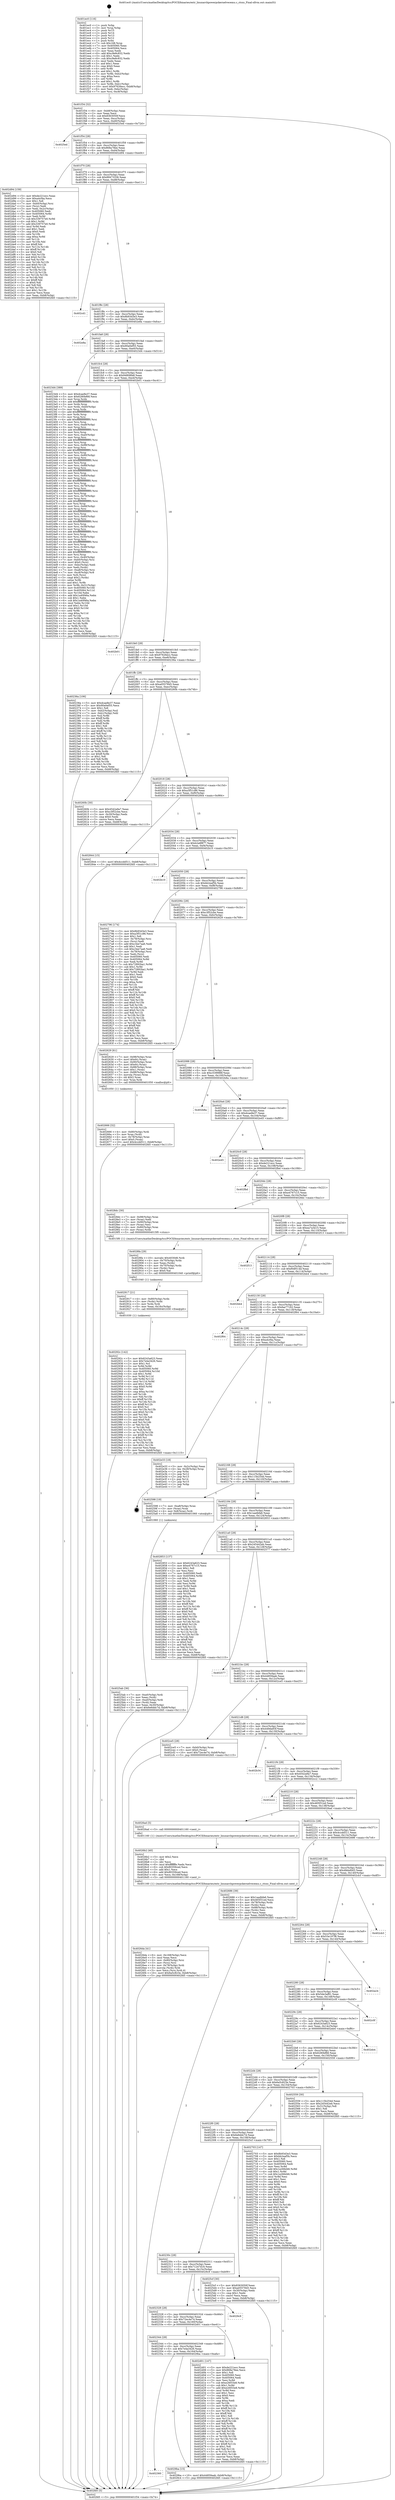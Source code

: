 digraph "0x401ec0" {
  label = "0x401ec0 (/mnt/c/Users/mathe/Desktop/tcc/POCII/binaries/extr_linuxarchpowerpckernelvecemu.c_ctsxs_Final-ollvm.out::main(0))"
  labelloc = "t"
  node[shape=record]

  Entry [label="",width=0.3,height=0.3,shape=circle,fillcolor=black,style=filled]
  "0x401f34" [label="{
     0x401f34 [32]\l
     | [instrs]\l
     &nbsp;&nbsp;0x401f34 \<+6\>: mov -0xb8(%rbp),%eax\l
     &nbsp;&nbsp;0x401f3a \<+2\>: mov %eax,%ecx\l
     &nbsp;&nbsp;0x401f3c \<+6\>: sub $0x8363050f,%ecx\l
     &nbsp;&nbsp;0x401f42 \<+6\>: mov %eax,-0xcc(%rbp)\l
     &nbsp;&nbsp;0x401f48 \<+6\>: mov %ecx,-0xd0(%rbp)\l
     &nbsp;&nbsp;0x401f4e \<+6\>: je 00000000004025ed \<main+0x72d\>\l
  }"]
  "0x4025ed" [label="{
     0x4025ed\l
  }", style=dashed]
  "0x401f54" [label="{
     0x401f54 [28]\l
     | [instrs]\l
     &nbsp;&nbsp;0x401f54 \<+5\>: jmp 0000000000401f59 \<main+0x99\>\l
     &nbsp;&nbsp;0x401f59 \<+6\>: mov -0xcc(%rbp),%eax\l
     &nbsp;&nbsp;0x401f5f \<+5\>: sub $0x868a78ee,%eax\l
     &nbsp;&nbsp;0x401f64 \<+6\>: mov %eax,-0xd4(%rbp)\l
     &nbsp;&nbsp;0x401f6a \<+6\>: je 0000000000402d94 \<main+0xed4\>\l
  }"]
  Exit [label="",width=0.3,height=0.3,shape=circle,fillcolor=black,style=filled,peripheries=2]
  "0x402d94" [label="{
     0x402d94 [159]\l
     | [instrs]\l
     &nbsp;&nbsp;0x402d94 \<+5\>: mov $0xde221ecc,%eax\l
     &nbsp;&nbsp;0x402d99 \<+5\>: mov $0xa4cf4a,%ecx\l
     &nbsp;&nbsp;0x402d9e \<+2\>: mov $0x1,%dl\l
     &nbsp;&nbsp;0x402da0 \<+7\>: mov -0xb0(%rbp),%rsi\l
     &nbsp;&nbsp;0x402da7 \<+2\>: mov (%rsi),%edi\l
     &nbsp;&nbsp;0x402da9 \<+3\>: mov %edi,-0x2c(%rbp)\l
     &nbsp;&nbsp;0x402dac \<+7\>: mov 0x405060,%edi\l
     &nbsp;&nbsp;0x402db3 \<+8\>: mov 0x405064,%r8d\l
     &nbsp;&nbsp;0x402dbb \<+3\>: mov %edi,%r9d\l
     &nbsp;&nbsp;0x402dbe \<+7\>: sub $0x339757e0,%r9d\l
     &nbsp;&nbsp;0x402dc5 \<+4\>: sub $0x1,%r9d\l
     &nbsp;&nbsp;0x402dc9 \<+7\>: add $0x339757e0,%r9d\l
     &nbsp;&nbsp;0x402dd0 \<+4\>: imul %r9d,%edi\l
     &nbsp;&nbsp;0x402dd4 \<+3\>: and $0x1,%edi\l
     &nbsp;&nbsp;0x402dd7 \<+3\>: cmp $0x0,%edi\l
     &nbsp;&nbsp;0x402dda \<+4\>: sete %r10b\l
     &nbsp;&nbsp;0x402dde \<+4\>: cmp $0xa,%r8d\l
     &nbsp;&nbsp;0x402de2 \<+4\>: setl %r11b\l
     &nbsp;&nbsp;0x402de6 \<+3\>: mov %r10b,%bl\l
     &nbsp;&nbsp;0x402de9 \<+3\>: xor $0xff,%bl\l
     &nbsp;&nbsp;0x402dec \<+3\>: mov %r11b,%r14b\l
     &nbsp;&nbsp;0x402def \<+4\>: xor $0xff,%r14b\l
     &nbsp;&nbsp;0x402df3 \<+3\>: xor $0x0,%dl\l
     &nbsp;&nbsp;0x402df6 \<+3\>: mov %bl,%r15b\l
     &nbsp;&nbsp;0x402df9 \<+4\>: and $0x0,%r15b\l
     &nbsp;&nbsp;0x402dfd \<+3\>: and %dl,%r10b\l
     &nbsp;&nbsp;0x402e00 \<+3\>: mov %r14b,%r12b\l
     &nbsp;&nbsp;0x402e03 \<+4\>: and $0x0,%r12b\l
     &nbsp;&nbsp;0x402e07 \<+3\>: and %dl,%r11b\l
     &nbsp;&nbsp;0x402e0a \<+3\>: or %r10b,%r15b\l
     &nbsp;&nbsp;0x402e0d \<+3\>: or %r11b,%r12b\l
     &nbsp;&nbsp;0x402e10 \<+3\>: xor %r12b,%r15b\l
     &nbsp;&nbsp;0x402e13 \<+3\>: or %r14b,%bl\l
     &nbsp;&nbsp;0x402e16 \<+3\>: xor $0xff,%bl\l
     &nbsp;&nbsp;0x402e19 \<+3\>: or $0x0,%dl\l
     &nbsp;&nbsp;0x402e1c \<+2\>: and %dl,%bl\l
     &nbsp;&nbsp;0x402e1e \<+3\>: or %bl,%r15b\l
     &nbsp;&nbsp;0x402e21 \<+4\>: test $0x1,%r15b\l
     &nbsp;&nbsp;0x402e25 \<+3\>: cmovne %ecx,%eax\l
     &nbsp;&nbsp;0x402e28 \<+6\>: mov %eax,-0xb8(%rbp)\l
     &nbsp;&nbsp;0x402e2e \<+5\>: jmp 0000000000402fd5 \<main+0x1115\>\l
  }"]
  "0x401f70" [label="{
     0x401f70 [28]\l
     | [instrs]\l
     &nbsp;&nbsp;0x401f70 \<+5\>: jmp 0000000000401f75 \<main+0xb5\>\l
     &nbsp;&nbsp;0x401f75 \<+6\>: mov -0xcc(%rbp),%eax\l
     &nbsp;&nbsp;0x401f7b \<+5\>: sub $0x89473336,%eax\l
     &nbsp;&nbsp;0x401f80 \<+6\>: mov %eax,-0xd8(%rbp)\l
     &nbsp;&nbsp;0x401f86 \<+6\>: je 0000000000402cd1 \<main+0xe11\>\l
  }"]
  "0x402360" [label="{
     0x402360\l
  }", style=dashed]
  "0x402cd1" [label="{
     0x402cd1\l
  }", style=dashed]
  "0x401f8c" [label="{
     0x401f8c [28]\l
     | [instrs]\l
     &nbsp;&nbsp;0x401f8c \<+5\>: jmp 0000000000401f91 \<main+0xd1\>\l
     &nbsp;&nbsp;0x401f91 \<+6\>: mov -0xcc(%rbp),%eax\l
     &nbsp;&nbsp;0x401f97 \<+5\>: sub $0x8b93d3e3,%eax\l
     &nbsp;&nbsp;0x401f9c \<+6\>: mov %eax,-0xdc(%rbp)\l
     &nbsp;&nbsp;0x401fa2 \<+6\>: je 0000000000402e8a \<main+0xfca\>\l
  }"]
  "0x4029ba" [label="{
     0x4029ba [15]\l
     | [instrs]\l
     &nbsp;&nbsp;0x4029ba \<+10\>: movl $0x44859aab,-0xb8(%rbp)\l
     &nbsp;&nbsp;0x4029c4 \<+5\>: jmp 0000000000402fd5 \<main+0x1115\>\l
  }"]
  "0x402e8a" [label="{
     0x402e8a\l
  }", style=dashed]
  "0x401fa8" [label="{
     0x401fa8 [28]\l
     | [instrs]\l
     &nbsp;&nbsp;0x401fa8 \<+5\>: jmp 0000000000401fad \<main+0xed\>\l
     &nbsp;&nbsp;0x401fad \<+6\>: mov -0xcc(%rbp),%eax\l
     &nbsp;&nbsp;0x401fb3 \<+5\>: sub $0x90a0ef55,%eax\l
     &nbsp;&nbsp;0x401fb8 \<+6\>: mov %eax,-0xe0(%rbp)\l
     &nbsp;&nbsp;0x401fbe \<+6\>: je 00000000004023d4 \<main+0x514\>\l
  }"]
  "0x402344" [label="{
     0x402344 [28]\l
     | [instrs]\l
     &nbsp;&nbsp;0x402344 \<+5\>: jmp 0000000000402349 \<main+0x489\>\l
     &nbsp;&nbsp;0x402349 \<+6\>: mov -0xcc(%rbp),%eax\l
     &nbsp;&nbsp;0x40234f \<+5\>: sub $0x7e4a3426,%eax\l
     &nbsp;&nbsp;0x402354 \<+6\>: mov %eax,-0x164(%rbp)\l
     &nbsp;&nbsp;0x40235a \<+6\>: je 00000000004029ba \<main+0xafa\>\l
  }"]
  "0x4023d4" [label="{
     0x4023d4 [389]\l
     | [instrs]\l
     &nbsp;&nbsp;0x4023d4 \<+5\>: mov $0xdcae8e37,%eax\l
     &nbsp;&nbsp;0x4023d9 \<+5\>: mov $0x6280bf68,%ecx\l
     &nbsp;&nbsp;0x4023de \<+3\>: mov %rsp,%rdx\l
     &nbsp;&nbsp;0x4023e1 \<+4\>: add $0xfffffffffffffff0,%rdx\l
     &nbsp;&nbsp;0x4023e5 \<+3\>: mov %rdx,%rsp\l
     &nbsp;&nbsp;0x4023e8 \<+7\>: mov %rdx,-0xb0(%rbp)\l
     &nbsp;&nbsp;0x4023ef \<+3\>: mov %rsp,%rdx\l
     &nbsp;&nbsp;0x4023f2 \<+4\>: add $0xfffffffffffffff0,%rdx\l
     &nbsp;&nbsp;0x4023f6 \<+3\>: mov %rdx,%rsp\l
     &nbsp;&nbsp;0x4023f9 \<+3\>: mov %rsp,%rsi\l
     &nbsp;&nbsp;0x4023fc \<+4\>: add $0xfffffffffffffff0,%rsi\l
     &nbsp;&nbsp;0x402400 \<+3\>: mov %rsi,%rsp\l
     &nbsp;&nbsp;0x402403 \<+7\>: mov %rsi,-0xa8(%rbp)\l
     &nbsp;&nbsp;0x40240a \<+3\>: mov %rsp,%rsi\l
     &nbsp;&nbsp;0x40240d \<+4\>: add $0xfffffffffffffff0,%rsi\l
     &nbsp;&nbsp;0x402411 \<+3\>: mov %rsi,%rsp\l
     &nbsp;&nbsp;0x402414 \<+7\>: mov %rsi,-0xa0(%rbp)\l
     &nbsp;&nbsp;0x40241b \<+3\>: mov %rsp,%rsi\l
     &nbsp;&nbsp;0x40241e \<+4\>: add $0xfffffffffffffff0,%rsi\l
     &nbsp;&nbsp;0x402422 \<+3\>: mov %rsi,%rsp\l
     &nbsp;&nbsp;0x402425 \<+7\>: mov %rsi,-0x98(%rbp)\l
     &nbsp;&nbsp;0x40242c \<+3\>: mov %rsp,%rsi\l
     &nbsp;&nbsp;0x40242f \<+4\>: add $0xfffffffffffffff0,%rsi\l
     &nbsp;&nbsp;0x402433 \<+3\>: mov %rsi,%rsp\l
     &nbsp;&nbsp;0x402436 \<+7\>: mov %rsi,-0x90(%rbp)\l
     &nbsp;&nbsp;0x40243d \<+3\>: mov %rsp,%rsi\l
     &nbsp;&nbsp;0x402440 \<+4\>: add $0xfffffffffffffff0,%rsi\l
     &nbsp;&nbsp;0x402444 \<+3\>: mov %rsi,%rsp\l
     &nbsp;&nbsp;0x402447 \<+7\>: mov %rsi,-0x88(%rbp)\l
     &nbsp;&nbsp;0x40244e \<+3\>: mov %rsp,%rsi\l
     &nbsp;&nbsp;0x402451 \<+4\>: add $0xfffffffffffffff0,%rsi\l
     &nbsp;&nbsp;0x402455 \<+3\>: mov %rsi,%rsp\l
     &nbsp;&nbsp;0x402458 \<+4\>: mov %rsi,-0x80(%rbp)\l
     &nbsp;&nbsp;0x40245c \<+3\>: mov %rsp,%rsi\l
     &nbsp;&nbsp;0x40245f \<+4\>: add $0xfffffffffffffff0,%rsi\l
     &nbsp;&nbsp;0x402463 \<+3\>: mov %rsi,%rsp\l
     &nbsp;&nbsp;0x402466 \<+4\>: mov %rsi,-0x78(%rbp)\l
     &nbsp;&nbsp;0x40246a \<+3\>: mov %rsp,%rsi\l
     &nbsp;&nbsp;0x40246d \<+4\>: add $0xfffffffffffffff0,%rsi\l
     &nbsp;&nbsp;0x402471 \<+3\>: mov %rsi,%rsp\l
     &nbsp;&nbsp;0x402474 \<+4\>: mov %rsi,-0x70(%rbp)\l
     &nbsp;&nbsp;0x402478 \<+3\>: mov %rsp,%rsi\l
     &nbsp;&nbsp;0x40247b \<+4\>: add $0xfffffffffffffff0,%rsi\l
     &nbsp;&nbsp;0x40247f \<+3\>: mov %rsi,%rsp\l
     &nbsp;&nbsp;0x402482 \<+4\>: mov %rsi,-0x68(%rbp)\l
     &nbsp;&nbsp;0x402486 \<+3\>: mov %rsp,%rsi\l
     &nbsp;&nbsp;0x402489 \<+4\>: add $0xfffffffffffffff0,%rsi\l
     &nbsp;&nbsp;0x40248d \<+3\>: mov %rsi,%rsp\l
     &nbsp;&nbsp;0x402490 \<+4\>: mov %rsi,-0x60(%rbp)\l
     &nbsp;&nbsp;0x402494 \<+3\>: mov %rsp,%rsi\l
     &nbsp;&nbsp;0x402497 \<+4\>: add $0xfffffffffffffff0,%rsi\l
     &nbsp;&nbsp;0x40249b \<+3\>: mov %rsi,%rsp\l
     &nbsp;&nbsp;0x40249e \<+4\>: mov %rsi,-0x58(%rbp)\l
     &nbsp;&nbsp;0x4024a2 \<+3\>: mov %rsp,%rsi\l
     &nbsp;&nbsp;0x4024a5 \<+4\>: add $0xfffffffffffffff0,%rsi\l
     &nbsp;&nbsp;0x4024a9 \<+3\>: mov %rsi,%rsp\l
     &nbsp;&nbsp;0x4024ac \<+4\>: mov %rsi,-0x50(%rbp)\l
     &nbsp;&nbsp;0x4024b0 \<+3\>: mov %rsp,%rsi\l
     &nbsp;&nbsp;0x4024b3 \<+4\>: add $0xfffffffffffffff0,%rsi\l
     &nbsp;&nbsp;0x4024b7 \<+3\>: mov %rsi,%rsp\l
     &nbsp;&nbsp;0x4024ba \<+4\>: mov %rsi,-0x48(%rbp)\l
     &nbsp;&nbsp;0x4024be \<+3\>: mov %rsp,%rsi\l
     &nbsp;&nbsp;0x4024c1 \<+4\>: add $0xfffffffffffffff0,%rsi\l
     &nbsp;&nbsp;0x4024c5 \<+3\>: mov %rsi,%rsp\l
     &nbsp;&nbsp;0x4024c8 \<+4\>: mov %rsi,-0x40(%rbp)\l
     &nbsp;&nbsp;0x4024cc \<+7\>: mov -0xb0(%rbp),%rsi\l
     &nbsp;&nbsp;0x4024d3 \<+6\>: movl $0x0,(%rsi)\l
     &nbsp;&nbsp;0x4024d9 \<+6\>: mov -0xbc(%rbp),%edi\l
     &nbsp;&nbsp;0x4024df \<+2\>: mov %edi,(%rdx)\l
     &nbsp;&nbsp;0x4024e1 \<+7\>: mov -0xa8(%rbp),%rsi\l
     &nbsp;&nbsp;0x4024e8 \<+7\>: mov -0xc8(%rbp),%r8\l
     &nbsp;&nbsp;0x4024ef \<+3\>: mov %r8,(%rsi)\l
     &nbsp;&nbsp;0x4024f2 \<+3\>: cmpl $0x2,(%rdx)\l
     &nbsp;&nbsp;0x4024f5 \<+4\>: setne %r9b\l
     &nbsp;&nbsp;0x4024f9 \<+4\>: and $0x1,%r9b\l
     &nbsp;&nbsp;0x4024fd \<+4\>: mov %r9b,-0x31(%rbp)\l
     &nbsp;&nbsp;0x402501 \<+8\>: mov 0x405060,%r10d\l
     &nbsp;&nbsp;0x402509 \<+8\>: mov 0x405064,%r11d\l
     &nbsp;&nbsp;0x402511 \<+3\>: mov %r10d,%ebx\l
     &nbsp;&nbsp;0x402514 \<+6\>: add $0x1a40f46a,%ebx\l
     &nbsp;&nbsp;0x40251a \<+3\>: sub $0x1,%ebx\l
     &nbsp;&nbsp;0x40251d \<+6\>: sub $0x1a40f46a,%ebx\l
     &nbsp;&nbsp;0x402523 \<+4\>: imul %ebx,%r10d\l
     &nbsp;&nbsp;0x402527 \<+4\>: and $0x1,%r10d\l
     &nbsp;&nbsp;0x40252b \<+4\>: cmp $0x0,%r10d\l
     &nbsp;&nbsp;0x40252f \<+4\>: sete %r9b\l
     &nbsp;&nbsp;0x402533 \<+4\>: cmp $0xa,%r11d\l
     &nbsp;&nbsp;0x402537 \<+4\>: setl %r14b\l
     &nbsp;&nbsp;0x40253b \<+3\>: mov %r9b,%r15b\l
     &nbsp;&nbsp;0x40253e \<+3\>: and %r14b,%r15b\l
     &nbsp;&nbsp;0x402541 \<+3\>: xor %r14b,%r9b\l
     &nbsp;&nbsp;0x402544 \<+3\>: or %r9b,%r15b\l
     &nbsp;&nbsp;0x402547 \<+4\>: test $0x1,%r15b\l
     &nbsp;&nbsp;0x40254b \<+3\>: cmovne %ecx,%eax\l
     &nbsp;&nbsp;0x40254e \<+6\>: mov %eax,-0xb8(%rbp)\l
     &nbsp;&nbsp;0x402554 \<+5\>: jmp 0000000000402fd5 \<main+0x1115\>\l
  }"]
  "0x401fc4" [label="{
     0x401fc4 [28]\l
     | [instrs]\l
     &nbsp;&nbsp;0x401fc4 \<+5\>: jmp 0000000000401fc9 \<main+0x109\>\l
     &nbsp;&nbsp;0x401fc9 \<+6\>: mov -0xcc(%rbp),%eax\l
     &nbsp;&nbsp;0x401fcf \<+5\>: sub $0x94808fa8,%eax\l
     &nbsp;&nbsp;0x401fd4 \<+6\>: mov %eax,-0xe4(%rbp)\l
     &nbsp;&nbsp;0x401fda \<+6\>: je 0000000000402b01 \<main+0xc41\>\l
  }"]
  "0x402d01" [label="{
     0x402d01 [147]\l
     | [instrs]\l
     &nbsp;&nbsp;0x402d01 \<+5\>: mov $0xde221ecc,%eax\l
     &nbsp;&nbsp;0x402d06 \<+5\>: mov $0x868a78ee,%ecx\l
     &nbsp;&nbsp;0x402d0b \<+2\>: mov $0x1,%dl\l
     &nbsp;&nbsp;0x402d0d \<+7\>: mov 0x405060,%esi\l
     &nbsp;&nbsp;0x402d14 \<+7\>: mov 0x405064,%edi\l
     &nbsp;&nbsp;0x402d1b \<+3\>: mov %esi,%r8d\l
     &nbsp;&nbsp;0x402d1e \<+7\>: sub $0xe26f33e8,%r8d\l
     &nbsp;&nbsp;0x402d25 \<+4\>: sub $0x1,%r8d\l
     &nbsp;&nbsp;0x402d29 \<+7\>: add $0xe26f33e8,%r8d\l
     &nbsp;&nbsp;0x402d30 \<+4\>: imul %r8d,%esi\l
     &nbsp;&nbsp;0x402d34 \<+3\>: and $0x1,%esi\l
     &nbsp;&nbsp;0x402d37 \<+3\>: cmp $0x0,%esi\l
     &nbsp;&nbsp;0x402d3a \<+4\>: sete %r9b\l
     &nbsp;&nbsp;0x402d3e \<+3\>: cmp $0xa,%edi\l
     &nbsp;&nbsp;0x402d41 \<+4\>: setl %r10b\l
     &nbsp;&nbsp;0x402d45 \<+3\>: mov %r9b,%r11b\l
     &nbsp;&nbsp;0x402d48 \<+4\>: xor $0xff,%r11b\l
     &nbsp;&nbsp;0x402d4c \<+3\>: mov %r10b,%bl\l
     &nbsp;&nbsp;0x402d4f \<+3\>: xor $0xff,%bl\l
     &nbsp;&nbsp;0x402d52 \<+3\>: xor $0x1,%dl\l
     &nbsp;&nbsp;0x402d55 \<+3\>: mov %r11b,%r14b\l
     &nbsp;&nbsp;0x402d58 \<+4\>: and $0xff,%r14b\l
     &nbsp;&nbsp;0x402d5c \<+3\>: and %dl,%r9b\l
     &nbsp;&nbsp;0x402d5f \<+3\>: mov %bl,%r15b\l
     &nbsp;&nbsp;0x402d62 \<+4\>: and $0xff,%r15b\l
     &nbsp;&nbsp;0x402d66 \<+3\>: and %dl,%r10b\l
     &nbsp;&nbsp;0x402d69 \<+3\>: or %r9b,%r14b\l
     &nbsp;&nbsp;0x402d6c \<+3\>: or %r10b,%r15b\l
     &nbsp;&nbsp;0x402d6f \<+3\>: xor %r15b,%r14b\l
     &nbsp;&nbsp;0x402d72 \<+3\>: or %bl,%r11b\l
     &nbsp;&nbsp;0x402d75 \<+4\>: xor $0xff,%r11b\l
     &nbsp;&nbsp;0x402d79 \<+3\>: or $0x1,%dl\l
     &nbsp;&nbsp;0x402d7c \<+3\>: and %dl,%r11b\l
     &nbsp;&nbsp;0x402d7f \<+3\>: or %r11b,%r14b\l
     &nbsp;&nbsp;0x402d82 \<+4\>: test $0x1,%r14b\l
     &nbsp;&nbsp;0x402d86 \<+3\>: cmovne %ecx,%eax\l
     &nbsp;&nbsp;0x402d89 \<+6\>: mov %eax,-0xb8(%rbp)\l
     &nbsp;&nbsp;0x402d8f \<+5\>: jmp 0000000000402fd5 \<main+0x1115\>\l
  }"]
  "0x402b01" [label="{
     0x402b01\l
  }", style=dashed]
  "0x401fe0" [label="{
     0x401fe0 [28]\l
     | [instrs]\l
     &nbsp;&nbsp;0x401fe0 \<+5\>: jmp 0000000000401fe5 \<main+0x125\>\l
     &nbsp;&nbsp;0x401fe5 \<+6\>: mov -0xcc(%rbp),%eax\l
     &nbsp;&nbsp;0x401feb \<+5\>: sub $0x97626ecc,%eax\l
     &nbsp;&nbsp;0x401ff0 \<+6\>: mov %eax,-0xe8(%rbp)\l
     &nbsp;&nbsp;0x401ff6 \<+6\>: je 000000000040236a \<main+0x4aa\>\l
  }"]
  "0x402328" [label="{
     0x402328 [28]\l
     | [instrs]\l
     &nbsp;&nbsp;0x402328 \<+5\>: jmp 000000000040232d \<main+0x46d\>\l
     &nbsp;&nbsp;0x40232d \<+6\>: mov -0xcc(%rbp),%eax\l
     &nbsp;&nbsp;0x402333 \<+5\>: sub $0x72ec4e74,%eax\l
     &nbsp;&nbsp;0x402338 \<+6\>: mov %eax,-0x160(%rbp)\l
     &nbsp;&nbsp;0x40233e \<+6\>: je 0000000000402d01 \<main+0xe41\>\l
  }"]
  "0x40236a" [label="{
     0x40236a [106]\l
     | [instrs]\l
     &nbsp;&nbsp;0x40236a \<+5\>: mov $0xdcae8e37,%eax\l
     &nbsp;&nbsp;0x40236f \<+5\>: mov $0x90a0ef55,%ecx\l
     &nbsp;&nbsp;0x402374 \<+2\>: mov $0x1,%dl\l
     &nbsp;&nbsp;0x402376 \<+7\>: mov -0xb2(%rbp),%sil\l
     &nbsp;&nbsp;0x40237d \<+7\>: mov -0xb1(%rbp),%dil\l
     &nbsp;&nbsp;0x402384 \<+3\>: mov %sil,%r8b\l
     &nbsp;&nbsp;0x402387 \<+4\>: xor $0xff,%r8b\l
     &nbsp;&nbsp;0x40238b \<+3\>: mov %dil,%r9b\l
     &nbsp;&nbsp;0x40238e \<+4\>: xor $0xff,%r9b\l
     &nbsp;&nbsp;0x402392 \<+3\>: xor $0x1,%dl\l
     &nbsp;&nbsp;0x402395 \<+3\>: mov %r8b,%r10b\l
     &nbsp;&nbsp;0x402398 \<+4\>: and $0xff,%r10b\l
     &nbsp;&nbsp;0x40239c \<+3\>: and %dl,%sil\l
     &nbsp;&nbsp;0x40239f \<+3\>: mov %r9b,%r11b\l
     &nbsp;&nbsp;0x4023a2 \<+4\>: and $0xff,%r11b\l
     &nbsp;&nbsp;0x4023a6 \<+3\>: and %dl,%dil\l
     &nbsp;&nbsp;0x4023a9 \<+3\>: or %sil,%r10b\l
     &nbsp;&nbsp;0x4023ac \<+3\>: or %dil,%r11b\l
     &nbsp;&nbsp;0x4023af \<+3\>: xor %r11b,%r10b\l
     &nbsp;&nbsp;0x4023b2 \<+3\>: or %r9b,%r8b\l
     &nbsp;&nbsp;0x4023b5 \<+4\>: xor $0xff,%r8b\l
     &nbsp;&nbsp;0x4023b9 \<+3\>: or $0x1,%dl\l
     &nbsp;&nbsp;0x4023bc \<+3\>: and %dl,%r8b\l
     &nbsp;&nbsp;0x4023bf \<+3\>: or %r8b,%r10b\l
     &nbsp;&nbsp;0x4023c2 \<+4\>: test $0x1,%r10b\l
     &nbsp;&nbsp;0x4023c6 \<+3\>: cmovne %ecx,%eax\l
     &nbsp;&nbsp;0x4023c9 \<+6\>: mov %eax,-0xb8(%rbp)\l
     &nbsp;&nbsp;0x4023cf \<+5\>: jmp 0000000000402fd5 \<main+0x1115\>\l
  }"]
  "0x401ffc" [label="{
     0x401ffc [28]\l
     | [instrs]\l
     &nbsp;&nbsp;0x401ffc \<+5\>: jmp 0000000000402001 \<main+0x141\>\l
     &nbsp;&nbsp;0x402001 \<+6\>: mov -0xcc(%rbp),%eax\l
     &nbsp;&nbsp;0x402007 \<+5\>: sub $0xa0557845,%eax\l
     &nbsp;&nbsp;0x40200c \<+6\>: mov %eax,-0xec(%rbp)\l
     &nbsp;&nbsp;0x402012 \<+6\>: je 000000000040260b \<main+0x74b\>\l
  }"]
  "0x402fd5" [label="{
     0x402fd5 [5]\l
     | [instrs]\l
     &nbsp;&nbsp;0x402fd5 \<+5\>: jmp 0000000000401f34 \<main+0x74\>\l
  }"]
  "0x401ec0" [label="{
     0x401ec0 [116]\l
     | [instrs]\l
     &nbsp;&nbsp;0x401ec0 \<+1\>: push %rbp\l
     &nbsp;&nbsp;0x401ec1 \<+3\>: mov %rsp,%rbp\l
     &nbsp;&nbsp;0x401ec4 \<+2\>: push %r15\l
     &nbsp;&nbsp;0x401ec6 \<+2\>: push %r14\l
     &nbsp;&nbsp;0x401ec8 \<+2\>: push %r13\l
     &nbsp;&nbsp;0x401eca \<+2\>: push %r12\l
     &nbsp;&nbsp;0x401ecc \<+1\>: push %rbx\l
     &nbsp;&nbsp;0x401ecd \<+7\>: sub $0x168,%rsp\l
     &nbsp;&nbsp;0x401ed4 \<+7\>: mov 0x405060,%eax\l
     &nbsp;&nbsp;0x401edb \<+7\>: mov 0x405064,%ecx\l
     &nbsp;&nbsp;0x401ee2 \<+2\>: mov %eax,%edx\l
     &nbsp;&nbsp;0x401ee4 \<+6\>: add $0xc9e8c832,%edx\l
     &nbsp;&nbsp;0x401eea \<+3\>: sub $0x1,%edx\l
     &nbsp;&nbsp;0x401eed \<+6\>: sub $0xc9e8c832,%edx\l
     &nbsp;&nbsp;0x401ef3 \<+3\>: imul %edx,%eax\l
     &nbsp;&nbsp;0x401ef6 \<+3\>: and $0x1,%eax\l
     &nbsp;&nbsp;0x401ef9 \<+3\>: cmp $0x0,%eax\l
     &nbsp;&nbsp;0x401efc \<+4\>: sete %r8b\l
     &nbsp;&nbsp;0x401f00 \<+4\>: and $0x1,%r8b\l
     &nbsp;&nbsp;0x401f04 \<+7\>: mov %r8b,-0xb2(%rbp)\l
     &nbsp;&nbsp;0x401f0b \<+3\>: cmp $0xa,%ecx\l
     &nbsp;&nbsp;0x401f0e \<+4\>: setl %r8b\l
     &nbsp;&nbsp;0x401f12 \<+4\>: and $0x1,%r8b\l
     &nbsp;&nbsp;0x401f16 \<+7\>: mov %r8b,-0xb1(%rbp)\l
     &nbsp;&nbsp;0x401f1d \<+10\>: movl $0x97626ecc,-0xb8(%rbp)\l
     &nbsp;&nbsp;0x401f27 \<+6\>: mov %edi,-0xbc(%rbp)\l
     &nbsp;&nbsp;0x401f2d \<+7\>: mov %rsi,-0xc8(%rbp)\l
  }"]
  "0x4029c9" [label="{
     0x4029c9\l
  }", style=dashed]
  "0x40292c" [label="{
     0x40292c [142]\l
     | [instrs]\l
     &nbsp;&nbsp;0x40292c \<+5\>: mov $0x6243a623,%eax\l
     &nbsp;&nbsp;0x402931 \<+5\>: mov $0x7e4a3426,%esi\l
     &nbsp;&nbsp;0x402936 \<+2\>: mov $0x1,%cl\l
     &nbsp;&nbsp;0x402938 \<+3\>: xor %r8d,%r8d\l
     &nbsp;&nbsp;0x40293b \<+8\>: mov 0x405060,%r9d\l
     &nbsp;&nbsp;0x402943 \<+8\>: mov 0x405064,%r10d\l
     &nbsp;&nbsp;0x40294b \<+4\>: sub $0x1,%r8d\l
     &nbsp;&nbsp;0x40294f \<+3\>: mov %r9d,%r11d\l
     &nbsp;&nbsp;0x402952 \<+3\>: add %r8d,%r11d\l
     &nbsp;&nbsp;0x402955 \<+4\>: imul %r11d,%r9d\l
     &nbsp;&nbsp;0x402959 \<+4\>: and $0x1,%r9d\l
     &nbsp;&nbsp;0x40295d \<+4\>: cmp $0x0,%r9d\l
     &nbsp;&nbsp;0x402961 \<+3\>: sete %bl\l
     &nbsp;&nbsp;0x402964 \<+4\>: cmp $0xa,%r10d\l
     &nbsp;&nbsp;0x402968 \<+4\>: setl %r14b\l
     &nbsp;&nbsp;0x40296c \<+3\>: mov %bl,%r15b\l
     &nbsp;&nbsp;0x40296f \<+4\>: xor $0xff,%r15b\l
     &nbsp;&nbsp;0x402973 \<+3\>: mov %r14b,%r12b\l
     &nbsp;&nbsp;0x402976 \<+4\>: xor $0xff,%r12b\l
     &nbsp;&nbsp;0x40297a \<+3\>: xor $0x0,%cl\l
     &nbsp;&nbsp;0x40297d \<+3\>: mov %r15b,%r13b\l
     &nbsp;&nbsp;0x402980 \<+4\>: and $0x0,%r13b\l
     &nbsp;&nbsp;0x402984 \<+2\>: and %cl,%bl\l
     &nbsp;&nbsp;0x402986 \<+3\>: mov %r12b,%dl\l
     &nbsp;&nbsp;0x402989 \<+3\>: and $0x0,%dl\l
     &nbsp;&nbsp;0x40298c \<+3\>: and %cl,%r14b\l
     &nbsp;&nbsp;0x40298f \<+3\>: or %bl,%r13b\l
     &nbsp;&nbsp;0x402992 \<+3\>: or %r14b,%dl\l
     &nbsp;&nbsp;0x402995 \<+3\>: xor %dl,%r13b\l
     &nbsp;&nbsp;0x402998 \<+3\>: or %r12b,%r15b\l
     &nbsp;&nbsp;0x40299b \<+4\>: xor $0xff,%r15b\l
     &nbsp;&nbsp;0x40299f \<+3\>: or $0x0,%cl\l
     &nbsp;&nbsp;0x4029a2 \<+3\>: and %cl,%r15b\l
     &nbsp;&nbsp;0x4029a5 \<+3\>: or %r15b,%r13b\l
     &nbsp;&nbsp;0x4029a8 \<+4\>: test $0x1,%r13b\l
     &nbsp;&nbsp;0x4029ac \<+3\>: cmovne %esi,%eax\l
     &nbsp;&nbsp;0x4029af \<+6\>: mov %eax,-0xb8(%rbp)\l
     &nbsp;&nbsp;0x4029b5 \<+5\>: jmp 0000000000402fd5 \<main+0x1115\>\l
  }"]
  "0x40260b" [label="{
     0x40260b [30]\l
     | [instrs]\l
     &nbsp;&nbsp;0x40260b \<+5\>: mov $0x4542a9a7,%eax\l
     &nbsp;&nbsp;0x402610 \<+5\>: mov $0xc3f52cbe,%ecx\l
     &nbsp;&nbsp;0x402615 \<+3\>: mov -0x30(%rbp),%edx\l
     &nbsp;&nbsp;0x402618 \<+3\>: cmp $0x0,%edx\l
     &nbsp;&nbsp;0x40261b \<+3\>: cmove %ecx,%eax\l
     &nbsp;&nbsp;0x40261e \<+6\>: mov %eax,-0xb8(%rbp)\l
     &nbsp;&nbsp;0x402624 \<+5\>: jmp 0000000000402fd5 \<main+0x1115\>\l
  }"]
  "0x402018" [label="{
     0x402018 [28]\l
     | [instrs]\l
     &nbsp;&nbsp;0x402018 \<+5\>: jmp 000000000040201d \<main+0x15d\>\l
     &nbsp;&nbsp;0x40201d \<+6\>: mov -0xcc(%rbp),%eax\l
     &nbsp;&nbsp;0x402023 \<+5\>: sub $0xa3f51c86,%eax\l
     &nbsp;&nbsp;0x402028 \<+6\>: mov %eax,-0xf0(%rbp)\l
     &nbsp;&nbsp;0x40202e \<+6\>: je 0000000000402844 \<main+0x984\>\l
  }"]
  "0x402917" [label="{
     0x402917 [21]\l
     | [instrs]\l
     &nbsp;&nbsp;0x402917 \<+4\>: mov -0x80(%rbp),%rdx\l
     &nbsp;&nbsp;0x40291b \<+3\>: mov (%rdx),%rdx\l
     &nbsp;&nbsp;0x40291e \<+3\>: mov %rdx,%rdi\l
     &nbsp;&nbsp;0x402921 \<+6\>: mov %eax,-0x16c(%rbp)\l
     &nbsp;&nbsp;0x402927 \<+5\>: call 0000000000401030 \<free@plt\>\l
     | [calls]\l
     &nbsp;&nbsp;0x401030 \{1\} (unknown)\l
  }"]
  "0x402844" [label="{
     0x402844 [15]\l
     | [instrs]\l
     &nbsp;&nbsp;0x402844 \<+10\>: movl $0x4ccdd511,-0xb8(%rbp)\l
     &nbsp;&nbsp;0x40284e \<+5\>: jmp 0000000000402fd5 \<main+0x1115\>\l
  }"]
  "0x402034" [label="{
     0x402034 [28]\l
     | [instrs]\l
     &nbsp;&nbsp;0x402034 \<+5\>: jmp 0000000000402039 \<main+0x179\>\l
     &nbsp;&nbsp;0x402039 \<+6\>: mov -0xcc(%rbp),%eax\l
     &nbsp;&nbsp;0x40203f \<+5\>: sub $0xb2a8f877,%eax\l
     &nbsp;&nbsp;0x402044 \<+6\>: mov %eax,-0xf4(%rbp)\l
     &nbsp;&nbsp;0x40204a \<+6\>: je 0000000000402b10 \<main+0xc50\>\l
  }"]
  "0x4028fa" [label="{
     0x4028fa [29]\l
     | [instrs]\l
     &nbsp;&nbsp;0x4028fa \<+10\>: movabs $0x4030d6,%rdi\l
     &nbsp;&nbsp;0x402904 \<+4\>: mov -0x70(%rbp),%rdx\l
     &nbsp;&nbsp;0x402908 \<+2\>: mov %eax,(%rdx)\l
     &nbsp;&nbsp;0x40290a \<+4\>: mov -0x70(%rbp),%rdx\l
     &nbsp;&nbsp;0x40290e \<+2\>: mov (%rdx),%esi\l
     &nbsp;&nbsp;0x402910 \<+2\>: mov $0x0,%al\l
     &nbsp;&nbsp;0x402912 \<+5\>: call 0000000000401040 \<printf@plt\>\l
     | [calls]\l
     &nbsp;&nbsp;0x401040 \{1\} (unknown)\l
  }"]
  "0x402b10" [label="{
     0x402b10\l
  }", style=dashed]
  "0x402050" [label="{
     0x402050 [28]\l
     | [instrs]\l
     &nbsp;&nbsp;0x402050 \<+5\>: jmp 0000000000402055 \<main+0x195\>\l
     &nbsp;&nbsp;0x402055 \<+6\>: mov -0xcc(%rbp),%eax\l
     &nbsp;&nbsp;0x40205b \<+5\>: sub $0xbb2eaf5b,%eax\l
     &nbsp;&nbsp;0x402060 \<+6\>: mov %eax,-0xf8(%rbp)\l
     &nbsp;&nbsp;0x402066 \<+6\>: je 0000000000402796 \<main+0x8d6\>\l
  }"]
  "0x4026da" [label="{
     0x4026da [41]\l
     | [instrs]\l
     &nbsp;&nbsp;0x4026da \<+6\>: mov -0x168(%rbp),%ecx\l
     &nbsp;&nbsp;0x4026e0 \<+3\>: imul %eax,%ecx\l
     &nbsp;&nbsp;0x4026e3 \<+4\>: mov -0x80(%rbp),%rsi\l
     &nbsp;&nbsp;0x4026e7 \<+3\>: mov (%rsi),%rsi\l
     &nbsp;&nbsp;0x4026ea \<+4\>: mov -0x78(%rbp),%rdi\l
     &nbsp;&nbsp;0x4026ee \<+3\>: movslq (%rdi),%rdi\l
     &nbsp;&nbsp;0x4026f1 \<+3\>: mov %ecx,(%rsi,%rdi,4)\l
     &nbsp;&nbsp;0x4026f4 \<+10\>: movl $0x6a5c823e,-0xb8(%rbp)\l
     &nbsp;&nbsp;0x4026fe \<+5\>: jmp 0000000000402fd5 \<main+0x1115\>\l
  }"]
  "0x402796" [label="{
     0x402796 [174]\l
     | [instrs]\l
     &nbsp;&nbsp;0x402796 \<+5\>: mov $0x8b93d3e3,%eax\l
     &nbsp;&nbsp;0x40279b \<+5\>: mov $0xa3f51c86,%ecx\l
     &nbsp;&nbsp;0x4027a0 \<+2\>: mov $0x1,%dl\l
     &nbsp;&nbsp;0x4027a2 \<+4\>: mov -0x78(%rbp),%rsi\l
     &nbsp;&nbsp;0x4027a6 \<+2\>: mov (%rsi),%edi\l
     &nbsp;&nbsp;0x4027a8 \<+6\>: add $0xc3ee7aa6,%edi\l
     &nbsp;&nbsp;0x4027ae \<+3\>: add $0x1,%edi\l
     &nbsp;&nbsp;0x4027b1 \<+6\>: sub $0xc3ee7aa6,%edi\l
     &nbsp;&nbsp;0x4027b7 \<+4\>: mov -0x78(%rbp),%rsi\l
     &nbsp;&nbsp;0x4027bb \<+2\>: mov %edi,(%rsi)\l
     &nbsp;&nbsp;0x4027bd \<+7\>: mov 0x405060,%edi\l
     &nbsp;&nbsp;0x4027c4 \<+8\>: mov 0x405064,%r8d\l
     &nbsp;&nbsp;0x4027cc \<+3\>: mov %edi,%r9d\l
     &nbsp;&nbsp;0x4027cf \<+7\>: sub $0x72892ba1,%r9d\l
     &nbsp;&nbsp;0x4027d6 \<+4\>: sub $0x1,%r9d\l
     &nbsp;&nbsp;0x4027da \<+7\>: add $0x72892ba1,%r9d\l
     &nbsp;&nbsp;0x4027e1 \<+4\>: imul %r9d,%edi\l
     &nbsp;&nbsp;0x4027e5 \<+3\>: and $0x1,%edi\l
     &nbsp;&nbsp;0x4027e8 \<+3\>: cmp $0x0,%edi\l
     &nbsp;&nbsp;0x4027eb \<+4\>: sete %r10b\l
     &nbsp;&nbsp;0x4027ef \<+4\>: cmp $0xa,%r8d\l
     &nbsp;&nbsp;0x4027f3 \<+4\>: setl %r11b\l
     &nbsp;&nbsp;0x4027f7 \<+3\>: mov %r10b,%bl\l
     &nbsp;&nbsp;0x4027fa \<+3\>: xor $0xff,%bl\l
     &nbsp;&nbsp;0x4027fd \<+3\>: mov %r11b,%r14b\l
     &nbsp;&nbsp;0x402800 \<+4\>: xor $0xff,%r14b\l
     &nbsp;&nbsp;0x402804 \<+3\>: xor $0x0,%dl\l
     &nbsp;&nbsp;0x402807 \<+3\>: mov %bl,%r15b\l
     &nbsp;&nbsp;0x40280a \<+4\>: and $0x0,%r15b\l
     &nbsp;&nbsp;0x40280e \<+3\>: and %dl,%r10b\l
     &nbsp;&nbsp;0x402811 \<+3\>: mov %r14b,%r12b\l
     &nbsp;&nbsp;0x402814 \<+4\>: and $0x0,%r12b\l
     &nbsp;&nbsp;0x402818 \<+3\>: and %dl,%r11b\l
     &nbsp;&nbsp;0x40281b \<+3\>: or %r10b,%r15b\l
     &nbsp;&nbsp;0x40281e \<+3\>: or %r11b,%r12b\l
     &nbsp;&nbsp;0x402821 \<+3\>: xor %r12b,%r15b\l
     &nbsp;&nbsp;0x402824 \<+3\>: or %r14b,%bl\l
     &nbsp;&nbsp;0x402827 \<+3\>: xor $0xff,%bl\l
     &nbsp;&nbsp;0x40282a \<+3\>: or $0x0,%dl\l
     &nbsp;&nbsp;0x40282d \<+2\>: and %dl,%bl\l
     &nbsp;&nbsp;0x40282f \<+3\>: or %bl,%r15b\l
     &nbsp;&nbsp;0x402832 \<+4\>: test $0x1,%r15b\l
     &nbsp;&nbsp;0x402836 \<+3\>: cmovne %ecx,%eax\l
     &nbsp;&nbsp;0x402839 \<+6\>: mov %eax,-0xb8(%rbp)\l
     &nbsp;&nbsp;0x40283f \<+5\>: jmp 0000000000402fd5 \<main+0x1115\>\l
  }"]
  "0x40206c" [label="{
     0x40206c [28]\l
     | [instrs]\l
     &nbsp;&nbsp;0x40206c \<+5\>: jmp 0000000000402071 \<main+0x1b1\>\l
     &nbsp;&nbsp;0x402071 \<+6\>: mov -0xcc(%rbp),%eax\l
     &nbsp;&nbsp;0x402077 \<+5\>: sub $0xc3f52cbe,%eax\l
     &nbsp;&nbsp;0x40207c \<+6\>: mov %eax,-0xfc(%rbp)\l
     &nbsp;&nbsp;0x402082 \<+6\>: je 0000000000402629 \<main+0x769\>\l
  }"]
  "0x4026b2" [label="{
     0x4026b2 [40]\l
     | [instrs]\l
     &nbsp;&nbsp;0x4026b2 \<+5\>: mov $0x2,%ecx\l
     &nbsp;&nbsp;0x4026b7 \<+1\>: cltd\l
     &nbsp;&nbsp;0x4026b8 \<+2\>: idiv %ecx\l
     &nbsp;&nbsp;0x4026ba \<+6\>: imul $0xfffffffe,%edx,%ecx\l
     &nbsp;&nbsp;0x4026c0 \<+6\>: sub $0x80359ced,%ecx\l
     &nbsp;&nbsp;0x4026c6 \<+3\>: add $0x1,%ecx\l
     &nbsp;&nbsp;0x4026c9 \<+6\>: add $0x80359ced,%ecx\l
     &nbsp;&nbsp;0x4026cf \<+6\>: mov %ecx,-0x168(%rbp)\l
     &nbsp;&nbsp;0x4026d5 \<+5\>: call 0000000000401160 \<next_i\>\l
     | [calls]\l
     &nbsp;&nbsp;0x401160 \{1\} (/mnt/c/Users/mathe/Desktop/tcc/POCII/binaries/extr_linuxarchpowerpckernelvecemu.c_ctsxs_Final-ollvm.out::next_i)\l
  }"]
  "0x402629" [label="{
     0x402629 [61]\l
     | [instrs]\l
     &nbsp;&nbsp;0x402629 \<+7\>: mov -0x98(%rbp),%rax\l
     &nbsp;&nbsp;0x402630 \<+6\>: movl $0x64,(%rax)\l
     &nbsp;&nbsp;0x402636 \<+7\>: mov -0x90(%rbp),%rax\l
     &nbsp;&nbsp;0x40263d \<+6\>: movl $0x64,(%rax)\l
     &nbsp;&nbsp;0x402643 \<+7\>: mov -0x88(%rbp),%rax\l
     &nbsp;&nbsp;0x40264a \<+6\>: movl $0x1,(%rax)\l
     &nbsp;&nbsp;0x402650 \<+7\>: mov -0x88(%rbp),%rax\l
     &nbsp;&nbsp;0x402657 \<+3\>: movslq (%rax),%rax\l
     &nbsp;&nbsp;0x40265a \<+4\>: shl $0x2,%rax\l
     &nbsp;&nbsp;0x40265e \<+3\>: mov %rax,%rdi\l
     &nbsp;&nbsp;0x402661 \<+5\>: call 0000000000401050 \<malloc@plt\>\l
     | [calls]\l
     &nbsp;&nbsp;0x401050 \{1\} (unknown)\l
  }"]
  "0x402088" [label="{
     0x402088 [28]\l
     | [instrs]\l
     &nbsp;&nbsp;0x402088 \<+5\>: jmp 000000000040208d \<main+0x1cd\>\l
     &nbsp;&nbsp;0x40208d \<+6\>: mov -0xcc(%rbp),%eax\l
     &nbsp;&nbsp;0x402093 \<+5\>: sub $0xc539988f,%eax\l
     &nbsp;&nbsp;0x402098 \<+6\>: mov %eax,-0x100(%rbp)\l
     &nbsp;&nbsp;0x40209e \<+6\>: je 0000000000402b8a \<main+0xcca\>\l
  }"]
  "0x402666" [label="{
     0x402666 [32]\l
     | [instrs]\l
     &nbsp;&nbsp;0x402666 \<+4\>: mov -0x80(%rbp),%rdi\l
     &nbsp;&nbsp;0x40266a \<+3\>: mov %rax,(%rdi)\l
     &nbsp;&nbsp;0x40266d \<+4\>: mov -0x78(%rbp),%rax\l
     &nbsp;&nbsp;0x402671 \<+6\>: movl $0x0,(%rax)\l
     &nbsp;&nbsp;0x402677 \<+10\>: movl $0x4ccdd511,-0xb8(%rbp)\l
     &nbsp;&nbsp;0x402681 \<+5\>: jmp 0000000000402fd5 \<main+0x1115\>\l
  }"]
  "0x402b8a" [label="{
     0x402b8a\l
  }", style=dashed]
  "0x4020a4" [label="{
     0x4020a4 [28]\l
     | [instrs]\l
     &nbsp;&nbsp;0x4020a4 \<+5\>: jmp 00000000004020a9 \<main+0x1e9\>\l
     &nbsp;&nbsp;0x4020a9 \<+6\>: mov -0xcc(%rbp),%eax\l
     &nbsp;&nbsp;0x4020af \<+5\>: sub $0xdcae8e37,%eax\l
     &nbsp;&nbsp;0x4020b4 \<+6\>: mov %eax,-0x104(%rbp)\l
     &nbsp;&nbsp;0x4020ba \<+6\>: je 0000000000402e45 \<main+0xf85\>\l
  }"]
  "0x40230c" [label="{
     0x40230c [28]\l
     | [instrs]\l
     &nbsp;&nbsp;0x40230c \<+5\>: jmp 0000000000402311 \<main+0x451\>\l
     &nbsp;&nbsp;0x402311 \<+6\>: mov -0xcc(%rbp),%eax\l
     &nbsp;&nbsp;0x402317 \<+5\>: sub $0x71247d16,%eax\l
     &nbsp;&nbsp;0x40231c \<+6\>: mov %eax,-0x15c(%rbp)\l
     &nbsp;&nbsp;0x402322 \<+6\>: je 00000000004029c9 \<main+0xb09\>\l
  }"]
  "0x402e45" [label="{
     0x402e45\l
  }", style=dashed]
  "0x4020c0" [label="{
     0x4020c0 [28]\l
     | [instrs]\l
     &nbsp;&nbsp;0x4020c0 \<+5\>: jmp 00000000004020c5 \<main+0x205\>\l
     &nbsp;&nbsp;0x4020c5 \<+6\>: mov -0xcc(%rbp),%eax\l
     &nbsp;&nbsp;0x4020cb \<+5\>: sub $0xde221ecc,%eax\l
     &nbsp;&nbsp;0x4020d0 \<+6\>: mov %eax,-0x108(%rbp)\l
     &nbsp;&nbsp;0x4020d6 \<+6\>: je 0000000000402fbd \<main+0x10fd\>\l
  }"]
  "0x4025cf" [label="{
     0x4025cf [30]\l
     | [instrs]\l
     &nbsp;&nbsp;0x4025cf \<+5\>: mov $0x8363050f,%eax\l
     &nbsp;&nbsp;0x4025d4 \<+5\>: mov $0xa0557845,%ecx\l
     &nbsp;&nbsp;0x4025d9 \<+3\>: mov -0x30(%rbp),%edx\l
     &nbsp;&nbsp;0x4025dc \<+3\>: cmp $0x1,%edx\l
     &nbsp;&nbsp;0x4025df \<+3\>: cmovl %ecx,%eax\l
     &nbsp;&nbsp;0x4025e2 \<+6\>: mov %eax,-0xb8(%rbp)\l
     &nbsp;&nbsp;0x4025e8 \<+5\>: jmp 0000000000402fd5 \<main+0x1115\>\l
  }"]
  "0x402fbd" [label="{
     0x402fbd\l
  }", style=dashed]
  "0x4020dc" [label="{
     0x4020dc [28]\l
     | [instrs]\l
     &nbsp;&nbsp;0x4020dc \<+5\>: jmp 00000000004020e1 \<main+0x221\>\l
     &nbsp;&nbsp;0x4020e1 \<+6\>: mov -0xcc(%rbp),%eax\l
     &nbsp;&nbsp;0x4020e7 \<+5\>: sub $0xe4767c15,%eax\l
     &nbsp;&nbsp;0x4020ec \<+6\>: mov %eax,-0x10c(%rbp)\l
     &nbsp;&nbsp;0x4020f2 \<+6\>: je 00000000004028dc \<main+0xa1c\>\l
  }"]
  "0x4022f0" [label="{
     0x4022f0 [28]\l
     | [instrs]\l
     &nbsp;&nbsp;0x4022f0 \<+5\>: jmp 00000000004022f5 \<main+0x435\>\l
     &nbsp;&nbsp;0x4022f5 \<+6\>: mov -0xcc(%rbp),%eax\l
     &nbsp;&nbsp;0x4022fb \<+5\>: sub $0x6e6ddc7d,%eax\l
     &nbsp;&nbsp;0x402300 \<+6\>: mov %eax,-0x158(%rbp)\l
     &nbsp;&nbsp;0x402306 \<+6\>: je 00000000004025cf \<main+0x70f\>\l
  }"]
  "0x4028dc" [label="{
     0x4028dc [30]\l
     | [instrs]\l
     &nbsp;&nbsp;0x4028dc \<+7\>: mov -0x98(%rbp),%rax\l
     &nbsp;&nbsp;0x4028e3 \<+2\>: mov (%rax),%edi\l
     &nbsp;&nbsp;0x4028e5 \<+7\>: mov -0x90(%rbp),%rax\l
     &nbsp;&nbsp;0x4028ec \<+2\>: mov (%rax),%esi\l
     &nbsp;&nbsp;0x4028ee \<+4\>: mov -0x80(%rbp),%rax\l
     &nbsp;&nbsp;0x4028f2 \<+3\>: mov (%rax),%rdx\l
     &nbsp;&nbsp;0x4028f5 \<+5\>: call 00000000004015f0 \<ctsxs\>\l
     | [calls]\l
     &nbsp;&nbsp;0x4015f0 \{1\} (/mnt/c/Users/mathe/Desktop/tcc/POCII/binaries/extr_linuxarchpowerpckernelvecemu.c_ctsxs_Final-ollvm.out::ctsxs)\l
  }"]
  "0x4020f8" [label="{
     0x4020f8 [28]\l
     | [instrs]\l
     &nbsp;&nbsp;0x4020f8 \<+5\>: jmp 00000000004020fd \<main+0x23d\>\l
     &nbsp;&nbsp;0x4020fd \<+6\>: mov -0xcc(%rbp),%eax\l
     &nbsp;&nbsp;0x402103 \<+5\>: sub $0xea7a3e15,%eax\l
     &nbsp;&nbsp;0x402108 \<+6\>: mov %eax,-0x110(%rbp)\l
     &nbsp;&nbsp;0x40210e \<+6\>: je 0000000000402f13 \<main+0x1053\>\l
  }"]
  "0x402703" [label="{
     0x402703 [147]\l
     | [instrs]\l
     &nbsp;&nbsp;0x402703 \<+5\>: mov $0x8b93d3e3,%eax\l
     &nbsp;&nbsp;0x402708 \<+5\>: mov $0xbb2eaf5b,%ecx\l
     &nbsp;&nbsp;0x40270d \<+2\>: mov $0x1,%dl\l
     &nbsp;&nbsp;0x40270f \<+7\>: mov 0x405060,%esi\l
     &nbsp;&nbsp;0x402716 \<+7\>: mov 0x405064,%edi\l
     &nbsp;&nbsp;0x40271d \<+3\>: mov %esi,%r8d\l
     &nbsp;&nbsp;0x402720 \<+7\>: add $0x1a266d46,%r8d\l
     &nbsp;&nbsp;0x402727 \<+4\>: sub $0x1,%r8d\l
     &nbsp;&nbsp;0x40272b \<+7\>: sub $0x1a266d46,%r8d\l
     &nbsp;&nbsp;0x402732 \<+4\>: imul %r8d,%esi\l
     &nbsp;&nbsp;0x402736 \<+3\>: and $0x1,%esi\l
     &nbsp;&nbsp;0x402739 \<+3\>: cmp $0x0,%esi\l
     &nbsp;&nbsp;0x40273c \<+4\>: sete %r9b\l
     &nbsp;&nbsp;0x402740 \<+3\>: cmp $0xa,%edi\l
     &nbsp;&nbsp;0x402743 \<+4\>: setl %r10b\l
     &nbsp;&nbsp;0x402747 \<+3\>: mov %r9b,%r11b\l
     &nbsp;&nbsp;0x40274a \<+4\>: xor $0xff,%r11b\l
     &nbsp;&nbsp;0x40274e \<+3\>: mov %r10b,%bl\l
     &nbsp;&nbsp;0x402751 \<+3\>: xor $0xff,%bl\l
     &nbsp;&nbsp;0x402754 \<+3\>: xor $0x0,%dl\l
     &nbsp;&nbsp;0x402757 \<+3\>: mov %r11b,%r14b\l
     &nbsp;&nbsp;0x40275a \<+4\>: and $0x0,%r14b\l
     &nbsp;&nbsp;0x40275e \<+3\>: and %dl,%r9b\l
     &nbsp;&nbsp;0x402761 \<+3\>: mov %bl,%r15b\l
     &nbsp;&nbsp;0x402764 \<+4\>: and $0x0,%r15b\l
     &nbsp;&nbsp;0x402768 \<+3\>: and %dl,%r10b\l
     &nbsp;&nbsp;0x40276b \<+3\>: or %r9b,%r14b\l
     &nbsp;&nbsp;0x40276e \<+3\>: or %r10b,%r15b\l
     &nbsp;&nbsp;0x402771 \<+3\>: xor %r15b,%r14b\l
     &nbsp;&nbsp;0x402774 \<+3\>: or %bl,%r11b\l
     &nbsp;&nbsp;0x402777 \<+4\>: xor $0xff,%r11b\l
     &nbsp;&nbsp;0x40277b \<+3\>: or $0x0,%dl\l
     &nbsp;&nbsp;0x40277e \<+3\>: and %dl,%r11b\l
     &nbsp;&nbsp;0x402781 \<+3\>: or %r11b,%r14b\l
     &nbsp;&nbsp;0x402784 \<+4\>: test $0x1,%r14b\l
     &nbsp;&nbsp;0x402788 \<+3\>: cmovne %ecx,%eax\l
     &nbsp;&nbsp;0x40278b \<+6\>: mov %eax,-0xb8(%rbp)\l
     &nbsp;&nbsp;0x402791 \<+5\>: jmp 0000000000402fd5 \<main+0x1115\>\l
  }"]
  "0x402f13" [label="{
     0x402f13\l
  }", style=dashed]
  "0x402114" [label="{
     0x402114 [28]\l
     | [instrs]\l
     &nbsp;&nbsp;0x402114 \<+5\>: jmp 0000000000402119 \<main+0x259\>\l
     &nbsp;&nbsp;0x402119 \<+6\>: mov -0xcc(%rbp),%eax\l
     &nbsp;&nbsp;0x40211f \<+5\>: sub $0xf0df514d,%eax\l
     &nbsp;&nbsp;0x402124 \<+6\>: mov %eax,-0x114(%rbp)\l
     &nbsp;&nbsp;0x40212a \<+6\>: je 0000000000402bb4 \<main+0xcf4\>\l
  }"]
  "0x4025ab" [label="{
     0x4025ab [36]\l
     | [instrs]\l
     &nbsp;&nbsp;0x4025ab \<+7\>: mov -0xa0(%rbp),%rdi\l
     &nbsp;&nbsp;0x4025b2 \<+2\>: mov %eax,(%rdi)\l
     &nbsp;&nbsp;0x4025b4 \<+7\>: mov -0xa0(%rbp),%rdi\l
     &nbsp;&nbsp;0x4025bb \<+2\>: mov (%rdi),%eax\l
     &nbsp;&nbsp;0x4025bd \<+3\>: mov %eax,-0x30(%rbp)\l
     &nbsp;&nbsp;0x4025c0 \<+10\>: movl $0x6e6ddc7d,-0xb8(%rbp)\l
     &nbsp;&nbsp;0x4025ca \<+5\>: jmp 0000000000402fd5 \<main+0x1115\>\l
  }"]
  "0x402bb4" [label="{
     0x402bb4\l
  }", style=dashed]
  "0x402130" [label="{
     0x402130 [28]\l
     | [instrs]\l
     &nbsp;&nbsp;0x402130 \<+5\>: jmp 0000000000402135 \<main+0x275\>\l
     &nbsp;&nbsp;0x402135 \<+6\>: mov -0xcc(%rbp),%eax\l
     &nbsp;&nbsp;0x40213b \<+5\>: sub $0xfaa77162,%eax\l
     &nbsp;&nbsp;0x402140 \<+6\>: mov %eax,-0x118(%rbp)\l
     &nbsp;&nbsp;0x402146 \<+6\>: je 0000000000402f64 \<main+0x10a4\>\l
  }"]
  "0x4022d4" [label="{
     0x4022d4 [28]\l
     | [instrs]\l
     &nbsp;&nbsp;0x4022d4 \<+5\>: jmp 00000000004022d9 \<main+0x419\>\l
     &nbsp;&nbsp;0x4022d9 \<+6\>: mov -0xcc(%rbp),%eax\l
     &nbsp;&nbsp;0x4022df \<+5\>: sub $0x6a5c823e,%eax\l
     &nbsp;&nbsp;0x4022e4 \<+6\>: mov %eax,-0x154(%rbp)\l
     &nbsp;&nbsp;0x4022ea \<+6\>: je 0000000000402703 \<main+0x843\>\l
  }"]
  "0x402f64" [label="{
     0x402f64\l
  }", style=dashed]
  "0x40214c" [label="{
     0x40214c [28]\l
     | [instrs]\l
     &nbsp;&nbsp;0x40214c \<+5\>: jmp 0000000000402151 \<main+0x291\>\l
     &nbsp;&nbsp;0x402151 \<+6\>: mov -0xcc(%rbp),%eax\l
     &nbsp;&nbsp;0x402157 \<+5\>: sub $0xa4cf4a,%eax\l
     &nbsp;&nbsp;0x40215c \<+6\>: mov %eax,-0x11c(%rbp)\l
     &nbsp;&nbsp;0x402162 \<+6\>: je 0000000000402e33 \<main+0xf73\>\l
  }"]
  "0x402559" [label="{
     0x402559 [30]\l
     | [instrs]\l
     &nbsp;&nbsp;0x402559 \<+5\>: mov $0x115b254d,%eax\l
     &nbsp;&nbsp;0x40255e \<+5\>: mov $0x245442eb,%ecx\l
     &nbsp;&nbsp;0x402563 \<+3\>: mov -0x31(%rbp),%dl\l
     &nbsp;&nbsp;0x402566 \<+3\>: test $0x1,%dl\l
     &nbsp;&nbsp;0x402569 \<+3\>: cmovne %ecx,%eax\l
     &nbsp;&nbsp;0x40256c \<+6\>: mov %eax,-0xb8(%rbp)\l
     &nbsp;&nbsp;0x402572 \<+5\>: jmp 0000000000402fd5 \<main+0x1115\>\l
  }"]
  "0x402e33" [label="{
     0x402e33 [18]\l
     | [instrs]\l
     &nbsp;&nbsp;0x402e33 \<+3\>: mov -0x2c(%rbp),%eax\l
     &nbsp;&nbsp;0x402e36 \<+4\>: lea -0x28(%rbp),%rsp\l
     &nbsp;&nbsp;0x402e3a \<+1\>: pop %rbx\l
     &nbsp;&nbsp;0x402e3b \<+2\>: pop %r12\l
     &nbsp;&nbsp;0x402e3d \<+2\>: pop %r13\l
     &nbsp;&nbsp;0x402e3f \<+2\>: pop %r14\l
     &nbsp;&nbsp;0x402e41 \<+2\>: pop %r15\l
     &nbsp;&nbsp;0x402e43 \<+1\>: pop %rbp\l
     &nbsp;&nbsp;0x402e44 \<+1\>: ret\l
  }"]
  "0x402168" [label="{
     0x402168 [28]\l
     | [instrs]\l
     &nbsp;&nbsp;0x402168 \<+5\>: jmp 000000000040216d \<main+0x2ad\>\l
     &nbsp;&nbsp;0x40216d \<+6\>: mov -0xcc(%rbp),%eax\l
     &nbsp;&nbsp;0x402173 \<+5\>: sub $0x115b254d,%eax\l
     &nbsp;&nbsp;0x402178 \<+6\>: mov %eax,-0x120(%rbp)\l
     &nbsp;&nbsp;0x40217e \<+6\>: je 0000000000402598 \<main+0x6d8\>\l
  }"]
  "0x4022b8" [label="{
     0x4022b8 [28]\l
     | [instrs]\l
     &nbsp;&nbsp;0x4022b8 \<+5\>: jmp 00000000004022bd \<main+0x3fd\>\l
     &nbsp;&nbsp;0x4022bd \<+6\>: mov -0xcc(%rbp),%eax\l
     &nbsp;&nbsp;0x4022c3 \<+5\>: sub $0x6280bf68,%eax\l
     &nbsp;&nbsp;0x4022c8 \<+6\>: mov %eax,-0x150(%rbp)\l
     &nbsp;&nbsp;0x4022ce \<+6\>: je 0000000000402559 \<main+0x699\>\l
  }"]
  "0x402598" [label="{
     0x402598 [19]\l
     | [instrs]\l
     &nbsp;&nbsp;0x402598 \<+7\>: mov -0xa8(%rbp),%rax\l
     &nbsp;&nbsp;0x40259f \<+3\>: mov (%rax),%rax\l
     &nbsp;&nbsp;0x4025a2 \<+4\>: mov 0x8(%rax),%rdi\l
     &nbsp;&nbsp;0x4025a6 \<+5\>: call 0000000000401060 \<atoi@plt\>\l
     | [calls]\l
     &nbsp;&nbsp;0x401060 \{1\} (unknown)\l
  }"]
  "0x402184" [label="{
     0x402184 [28]\l
     | [instrs]\l
     &nbsp;&nbsp;0x402184 \<+5\>: jmp 0000000000402189 \<main+0x2c9\>\l
     &nbsp;&nbsp;0x402189 \<+6\>: mov -0xcc(%rbp),%eax\l
     &nbsp;&nbsp;0x40218f \<+5\>: sub $0x1aadbfa6,%eax\l
     &nbsp;&nbsp;0x402194 \<+6\>: mov %eax,-0x124(%rbp)\l
     &nbsp;&nbsp;0x40219a \<+6\>: je 0000000000402853 \<main+0x993\>\l
  }"]
  "0x402eb4" [label="{
     0x402eb4\l
  }", style=dashed]
  "0x402853" [label="{
     0x402853 [137]\l
     | [instrs]\l
     &nbsp;&nbsp;0x402853 \<+5\>: mov $0x6243a623,%eax\l
     &nbsp;&nbsp;0x402858 \<+5\>: mov $0xe4767c15,%ecx\l
     &nbsp;&nbsp;0x40285d \<+2\>: mov $0x1,%dl\l
     &nbsp;&nbsp;0x40285f \<+2\>: xor %esi,%esi\l
     &nbsp;&nbsp;0x402861 \<+7\>: mov 0x405060,%edi\l
     &nbsp;&nbsp;0x402868 \<+8\>: mov 0x405064,%r8d\l
     &nbsp;&nbsp;0x402870 \<+3\>: sub $0x1,%esi\l
     &nbsp;&nbsp;0x402873 \<+3\>: mov %edi,%r9d\l
     &nbsp;&nbsp;0x402876 \<+3\>: add %esi,%r9d\l
     &nbsp;&nbsp;0x402879 \<+4\>: imul %r9d,%edi\l
     &nbsp;&nbsp;0x40287d \<+3\>: and $0x1,%edi\l
     &nbsp;&nbsp;0x402880 \<+3\>: cmp $0x0,%edi\l
     &nbsp;&nbsp;0x402883 \<+4\>: sete %r10b\l
     &nbsp;&nbsp;0x402887 \<+4\>: cmp $0xa,%r8d\l
     &nbsp;&nbsp;0x40288b \<+4\>: setl %r11b\l
     &nbsp;&nbsp;0x40288f \<+3\>: mov %r10b,%bl\l
     &nbsp;&nbsp;0x402892 \<+3\>: xor $0xff,%bl\l
     &nbsp;&nbsp;0x402895 \<+3\>: mov %r11b,%r14b\l
     &nbsp;&nbsp;0x402898 \<+4\>: xor $0xff,%r14b\l
     &nbsp;&nbsp;0x40289c \<+3\>: xor $0x0,%dl\l
     &nbsp;&nbsp;0x40289f \<+3\>: mov %bl,%r15b\l
     &nbsp;&nbsp;0x4028a2 \<+4\>: and $0x0,%r15b\l
     &nbsp;&nbsp;0x4028a6 \<+3\>: and %dl,%r10b\l
     &nbsp;&nbsp;0x4028a9 \<+3\>: mov %r14b,%r12b\l
     &nbsp;&nbsp;0x4028ac \<+4\>: and $0x0,%r12b\l
     &nbsp;&nbsp;0x4028b0 \<+3\>: and %dl,%r11b\l
     &nbsp;&nbsp;0x4028b3 \<+3\>: or %r10b,%r15b\l
     &nbsp;&nbsp;0x4028b6 \<+3\>: or %r11b,%r12b\l
     &nbsp;&nbsp;0x4028b9 \<+3\>: xor %r12b,%r15b\l
     &nbsp;&nbsp;0x4028bc \<+3\>: or %r14b,%bl\l
     &nbsp;&nbsp;0x4028bf \<+3\>: xor $0xff,%bl\l
     &nbsp;&nbsp;0x4028c2 \<+3\>: or $0x0,%dl\l
     &nbsp;&nbsp;0x4028c5 \<+2\>: and %dl,%bl\l
     &nbsp;&nbsp;0x4028c7 \<+3\>: or %bl,%r15b\l
     &nbsp;&nbsp;0x4028ca \<+4\>: test $0x1,%r15b\l
     &nbsp;&nbsp;0x4028ce \<+3\>: cmovne %ecx,%eax\l
     &nbsp;&nbsp;0x4028d1 \<+6\>: mov %eax,-0xb8(%rbp)\l
     &nbsp;&nbsp;0x4028d7 \<+5\>: jmp 0000000000402fd5 \<main+0x1115\>\l
  }"]
  "0x4021a0" [label="{
     0x4021a0 [28]\l
     | [instrs]\l
     &nbsp;&nbsp;0x4021a0 \<+5\>: jmp 00000000004021a5 \<main+0x2e5\>\l
     &nbsp;&nbsp;0x4021a5 \<+6\>: mov -0xcc(%rbp),%eax\l
     &nbsp;&nbsp;0x4021ab \<+5\>: sub $0x245442eb,%eax\l
     &nbsp;&nbsp;0x4021b0 \<+6\>: mov %eax,-0x128(%rbp)\l
     &nbsp;&nbsp;0x4021b6 \<+6\>: je 0000000000402577 \<main+0x6b7\>\l
  }"]
  "0x40229c" [label="{
     0x40229c [28]\l
     | [instrs]\l
     &nbsp;&nbsp;0x40229c \<+5\>: jmp 00000000004022a1 \<main+0x3e1\>\l
     &nbsp;&nbsp;0x4022a1 \<+6\>: mov -0xcc(%rbp),%eax\l
     &nbsp;&nbsp;0x4022a7 \<+5\>: sub $0x6243a623,%eax\l
     &nbsp;&nbsp;0x4022ac \<+6\>: mov %eax,-0x14c(%rbp)\l
     &nbsp;&nbsp;0x4022b2 \<+6\>: je 0000000000402eb4 \<main+0xff4\>\l
  }"]
  "0x402577" [label="{
     0x402577\l
  }", style=dashed]
  "0x4021bc" [label="{
     0x4021bc [28]\l
     | [instrs]\l
     &nbsp;&nbsp;0x4021bc \<+5\>: jmp 00000000004021c1 \<main+0x301\>\l
     &nbsp;&nbsp;0x4021c1 \<+6\>: mov -0xcc(%rbp),%eax\l
     &nbsp;&nbsp;0x4021c7 \<+5\>: sub $0x44859aab,%eax\l
     &nbsp;&nbsp;0x4021cc \<+6\>: mov %eax,-0x12c(%rbp)\l
     &nbsp;&nbsp;0x4021d2 \<+6\>: je 0000000000402ce5 \<main+0xe25\>\l
  }"]
  "0x402c0f" [label="{
     0x402c0f\l
  }", style=dashed]
  "0x402ce5" [label="{
     0x402ce5 [28]\l
     | [instrs]\l
     &nbsp;&nbsp;0x402ce5 \<+7\>: mov -0xb0(%rbp),%rax\l
     &nbsp;&nbsp;0x402cec \<+6\>: movl $0x0,(%rax)\l
     &nbsp;&nbsp;0x402cf2 \<+10\>: movl $0x72ec4e74,-0xb8(%rbp)\l
     &nbsp;&nbsp;0x402cfc \<+5\>: jmp 0000000000402fd5 \<main+0x1115\>\l
  }"]
  "0x4021d8" [label="{
     0x4021d8 [28]\l
     | [instrs]\l
     &nbsp;&nbsp;0x4021d8 \<+5\>: jmp 00000000004021dd \<main+0x31d\>\l
     &nbsp;&nbsp;0x4021dd \<+6\>: mov -0xcc(%rbp),%eax\l
     &nbsp;&nbsp;0x4021e3 \<+5\>: sub $0x449da93f,%eax\l
     &nbsp;&nbsp;0x4021e8 \<+6\>: mov %eax,-0x130(%rbp)\l
     &nbsp;&nbsp;0x4021ee \<+6\>: je 0000000000402b34 \<main+0xc74\>\l
  }"]
  "0x402280" [label="{
     0x402280 [28]\l
     | [instrs]\l
     &nbsp;&nbsp;0x402280 \<+5\>: jmp 0000000000402285 \<main+0x3c5\>\l
     &nbsp;&nbsp;0x402285 \<+6\>: mov -0xcc(%rbp),%eax\l
     &nbsp;&nbsp;0x40228b \<+5\>: sub $0x5de3af81,%eax\l
     &nbsp;&nbsp;0x402290 \<+6\>: mov %eax,-0x148(%rbp)\l
     &nbsp;&nbsp;0x402296 \<+6\>: je 0000000000402c0f \<main+0xd4f\>\l
  }"]
  "0x402b34" [label="{
     0x402b34\l
  }", style=dashed]
  "0x4021f4" [label="{
     0x4021f4 [28]\l
     | [instrs]\l
     &nbsp;&nbsp;0x4021f4 \<+5\>: jmp 00000000004021f9 \<main+0x339\>\l
     &nbsp;&nbsp;0x4021f9 \<+6\>: mov -0xcc(%rbp),%eax\l
     &nbsp;&nbsp;0x4021ff \<+5\>: sub $0x4542a9a7,%eax\l
     &nbsp;&nbsp;0x402204 \<+6\>: mov %eax,-0x134(%rbp)\l
     &nbsp;&nbsp;0x40220a \<+6\>: je 0000000000402cc2 \<main+0xe02\>\l
  }"]
  "0x402a24" [label="{
     0x402a24\l
  }", style=dashed]
  "0x402cc2" [label="{
     0x402cc2\l
  }", style=dashed]
  "0x402210" [label="{
     0x402210 [28]\l
     | [instrs]\l
     &nbsp;&nbsp;0x402210 \<+5\>: jmp 0000000000402215 \<main+0x355\>\l
     &nbsp;&nbsp;0x402215 \<+6\>: mov -0xcc(%rbp),%eax\l
     &nbsp;&nbsp;0x40221b \<+5\>: sub $0x465f31ed,%eax\l
     &nbsp;&nbsp;0x402220 \<+6\>: mov %eax,-0x138(%rbp)\l
     &nbsp;&nbsp;0x402226 \<+6\>: je 00000000004026ad \<main+0x7ed\>\l
  }"]
  "0x402264" [label="{
     0x402264 [28]\l
     | [instrs]\l
     &nbsp;&nbsp;0x402264 \<+5\>: jmp 0000000000402269 \<main+0x3a9\>\l
     &nbsp;&nbsp;0x402269 \<+6\>: mov -0xcc(%rbp),%eax\l
     &nbsp;&nbsp;0x40226f \<+5\>: sub $0x53e197f8,%eax\l
     &nbsp;&nbsp;0x402274 \<+6\>: mov %eax,-0x144(%rbp)\l
     &nbsp;&nbsp;0x40227a \<+6\>: je 0000000000402a24 \<main+0xb64\>\l
  }"]
  "0x4026ad" [label="{
     0x4026ad [5]\l
     | [instrs]\l
     &nbsp;&nbsp;0x4026ad \<+5\>: call 0000000000401160 \<next_i\>\l
     | [calls]\l
     &nbsp;&nbsp;0x401160 \{1\} (/mnt/c/Users/mathe/Desktop/tcc/POCII/binaries/extr_linuxarchpowerpckernelvecemu.c_ctsxs_Final-ollvm.out::next_i)\l
  }"]
  "0x40222c" [label="{
     0x40222c [28]\l
     | [instrs]\l
     &nbsp;&nbsp;0x40222c \<+5\>: jmp 0000000000402231 \<main+0x371\>\l
     &nbsp;&nbsp;0x402231 \<+6\>: mov -0xcc(%rbp),%eax\l
     &nbsp;&nbsp;0x402237 \<+5\>: sub $0x4ccdd511,%eax\l
     &nbsp;&nbsp;0x40223c \<+6\>: mov %eax,-0x13c(%rbp)\l
     &nbsp;&nbsp;0x402242 \<+6\>: je 0000000000402686 \<main+0x7c6\>\l
  }"]
  "0x402cb3" [label="{
     0x402cb3\l
  }", style=dashed]
  "0x402686" [label="{
     0x402686 [39]\l
     | [instrs]\l
     &nbsp;&nbsp;0x402686 \<+5\>: mov $0x1aadbfa6,%eax\l
     &nbsp;&nbsp;0x40268b \<+5\>: mov $0x465f31ed,%ecx\l
     &nbsp;&nbsp;0x402690 \<+4\>: mov -0x78(%rbp),%rdx\l
     &nbsp;&nbsp;0x402694 \<+2\>: mov (%rdx),%esi\l
     &nbsp;&nbsp;0x402696 \<+7\>: mov -0x88(%rbp),%rdx\l
     &nbsp;&nbsp;0x40269d \<+2\>: cmp (%rdx),%esi\l
     &nbsp;&nbsp;0x40269f \<+3\>: cmovl %ecx,%eax\l
     &nbsp;&nbsp;0x4026a2 \<+6\>: mov %eax,-0xb8(%rbp)\l
     &nbsp;&nbsp;0x4026a8 \<+5\>: jmp 0000000000402fd5 \<main+0x1115\>\l
  }"]
  "0x402248" [label="{
     0x402248 [28]\l
     | [instrs]\l
     &nbsp;&nbsp;0x402248 \<+5\>: jmp 000000000040224d \<main+0x38d\>\l
     &nbsp;&nbsp;0x40224d \<+6\>: mov -0xcc(%rbp),%eax\l
     &nbsp;&nbsp;0x402253 \<+5\>: sub $0x4febd0d3,%eax\l
     &nbsp;&nbsp;0x402258 \<+6\>: mov %eax,-0x140(%rbp)\l
     &nbsp;&nbsp;0x40225e \<+6\>: je 0000000000402cb3 \<main+0xdf3\>\l
  }"]
  Entry -> "0x401ec0" [label=" 1"]
  "0x401f34" -> "0x4025ed" [label=" 0"]
  "0x401f34" -> "0x401f54" [label=" 20"]
  "0x402e33" -> Exit [label=" 1"]
  "0x401f54" -> "0x402d94" [label=" 1"]
  "0x401f54" -> "0x401f70" [label=" 19"]
  "0x402d94" -> "0x402fd5" [label=" 1"]
  "0x401f70" -> "0x402cd1" [label=" 0"]
  "0x401f70" -> "0x401f8c" [label=" 19"]
  "0x402d01" -> "0x402fd5" [label=" 1"]
  "0x401f8c" -> "0x402e8a" [label=" 0"]
  "0x401f8c" -> "0x401fa8" [label=" 19"]
  "0x402ce5" -> "0x402fd5" [label=" 1"]
  "0x401fa8" -> "0x4023d4" [label=" 1"]
  "0x401fa8" -> "0x401fc4" [label=" 18"]
  "0x402344" -> "0x402360" [label=" 0"]
  "0x401fc4" -> "0x402b01" [label=" 0"]
  "0x401fc4" -> "0x401fe0" [label=" 18"]
  "0x402344" -> "0x4029ba" [label=" 1"]
  "0x401fe0" -> "0x40236a" [label=" 1"]
  "0x401fe0" -> "0x401ffc" [label=" 17"]
  "0x40236a" -> "0x402fd5" [label=" 1"]
  "0x401ec0" -> "0x401f34" [label=" 1"]
  "0x402fd5" -> "0x401f34" [label=" 19"]
  "0x402328" -> "0x402344" [label=" 1"]
  "0x4023d4" -> "0x402fd5" [label=" 1"]
  "0x402328" -> "0x402d01" [label=" 1"]
  "0x401ffc" -> "0x40260b" [label=" 1"]
  "0x401ffc" -> "0x402018" [label=" 16"]
  "0x40230c" -> "0x402328" [label=" 2"]
  "0x402018" -> "0x402844" [label=" 1"]
  "0x402018" -> "0x402034" [label=" 15"]
  "0x40230c" -> "0x4029c9" [label=" 0"]
  "0x402034" -> "0x402b10" [label=" 0"]
  "0x402034" -> "0x402050" [label=" 15"]
  "0x4029ba" -> "0x402fd5" [label=" 1"]
  "0x402050" -> "0x402796" [label=" 1"]
  "0x402050" -> "0x40206c" [label=" 14"]
  "0x40292c" -> "0x402fd5" [label=" 1"]
  "0x40206c" -> "0x402629" [label=" 1"]
  "0x40206c" -> "0x402088" [label=" 13"]
  "0x402917" -> "0x40292c" [label=" 1"]
  "0x402088" -> "0x402b8a" [label=" 0"]
  "0x402088" -> "0x4020a4" [label=" 13"]
  "0x4028fa" -> "0x402917" [label=" 1"]
  "0x4020a4" -> "0x402e45" [label=" 0"]
  "0x4020a4" -> "0x4020c0" [label=" 13"]
  "0x4028dc" -> "0x4028fa" [label=" 1"]
  "0x4020c0" -> "0x402fbd" [label=" 0"]
  "0x4020c0" -> "0x4020dc" [label=" 13"]
  "0x402853" -> "0x402fd5" [label=" 1"]
  "0x4020dc" -> "0x4028dc" [label=" 1"]
  "0x4020dc" -> "0x4020f8" [label=" 12"]
  "0x402796" -> "0x402fd5" [label=" 1"]
  "0x4020f8" -> "0x402f13" [label=" 0"]
  "0x4020f8" -> "0x402114" [label=" 12"]
  "0x402703" -> "0x402fd5" [label=" 1"]
  "0x402114" -> "0x402bb4" [label=" 0"]
  "0x402114" -> "0x402130" [label=" 12"]
  "0x4026b2" -> "0x4026da" [label=" 1"]
  "0x402130" -> "0x402f64" [label=" 0"]
  "0x402130" -> "0x40214c" [label=" 12"]
  "0x4026ad" -> "0x4026b2" [label=" 1"]
  "0x40214c" -> "0x402e33" [label=" 1"]
  "0x40214c" -> "0x402168" [label=" 11"]
  "0x402686" -> "0x402fd5" [label=" 2"]
  "0x402168" -> "0x402598" [label=" 1"]
  "0x402168" -> "0x402184" [label=" 10"]
  "0x402629" -> "0x402666" [label=" 1"]
  "0x402184" -> "0x402853" [label=" 1"]
  "0x402184" -> "0x4021a0" [label=" 9"]
  "0x40260b" -> "0x402fd5" [label=" 1"]
  "0x4021a0" -> "0x402577" [label=" 0"]
  "0x4021a0" -> "0x4021bc" [label=" 9"]
  "0x4022f0" -> "0x40230c" [label=" 2"]
  "0x4021bc" -> "0x402ce5" [label=" 1"]
  "0x4021bc" -> "0x4021d8" [label=" 8"]
  "0x4022f0" -> "0x4025cf" [label=" 1"]
  "0x4021d8" -> "0x402b34" [label=" 0"]
  "0x4021d8" -> "0x4021f4" [label=" 8"]
  "0x4022d4" -> "0x4022f0" [label=" 3"]
  "0x4021f4" -> "0x402cc2" [label=" 0"]
  "0x4021f4" -> "0x402210" [label=" 8"]
  "0x4022d4" -> "0x402703" [label=" 1"]
  "0x402210" -> "0x4026ad" [label=" 1"]
  "0x402210" -> "0x40222c" [label=" 7"]
  "0x4025ab" -> "0x402fd5" [label=" 1"]
  "0x40222c" -> "0x402686" [label=" 2"]
  "0x40222c" -> "0x402248" [label=" 5"]
  "0x402598" -> "0x4025ab" [label=" 1"]
  "0x402248" -> "0x402cb3" [label=" 0"]
  "0x402248" -> "0x402264" [label=" 5"]
  "0x4026da" -> "0x402fd5" [label=" 1"]
  "0x402264" -> "0x402a24" [label=" 0"]
  "0x402264" -> "0x402280" [label=" 5"]
  "0x402844" -> "0x402fd5" [label=" 1"]
  "0x402280" -> "0x402c0f" [label=" 0"]
  "0x402280" -> "0x40229c" [label=" 5"]
  "0x4025cf" -> "0x402fd5" [label=" 1"]
  "0x40229c" -> "0x402eb4" [label=" 0"]
  "0x40229c" -> "0x4022b8" [label=" 5"]
  "0x402666" -> "0x402fd5" [label=" 1"]
  "0x4022b8" -> "0x402559" [label=" 1"]
  "0x4022b8" -> "0x4022d4" [label=" 4"]
  "0x402559" -> "0x402fd5" [label=" 1"]
}
